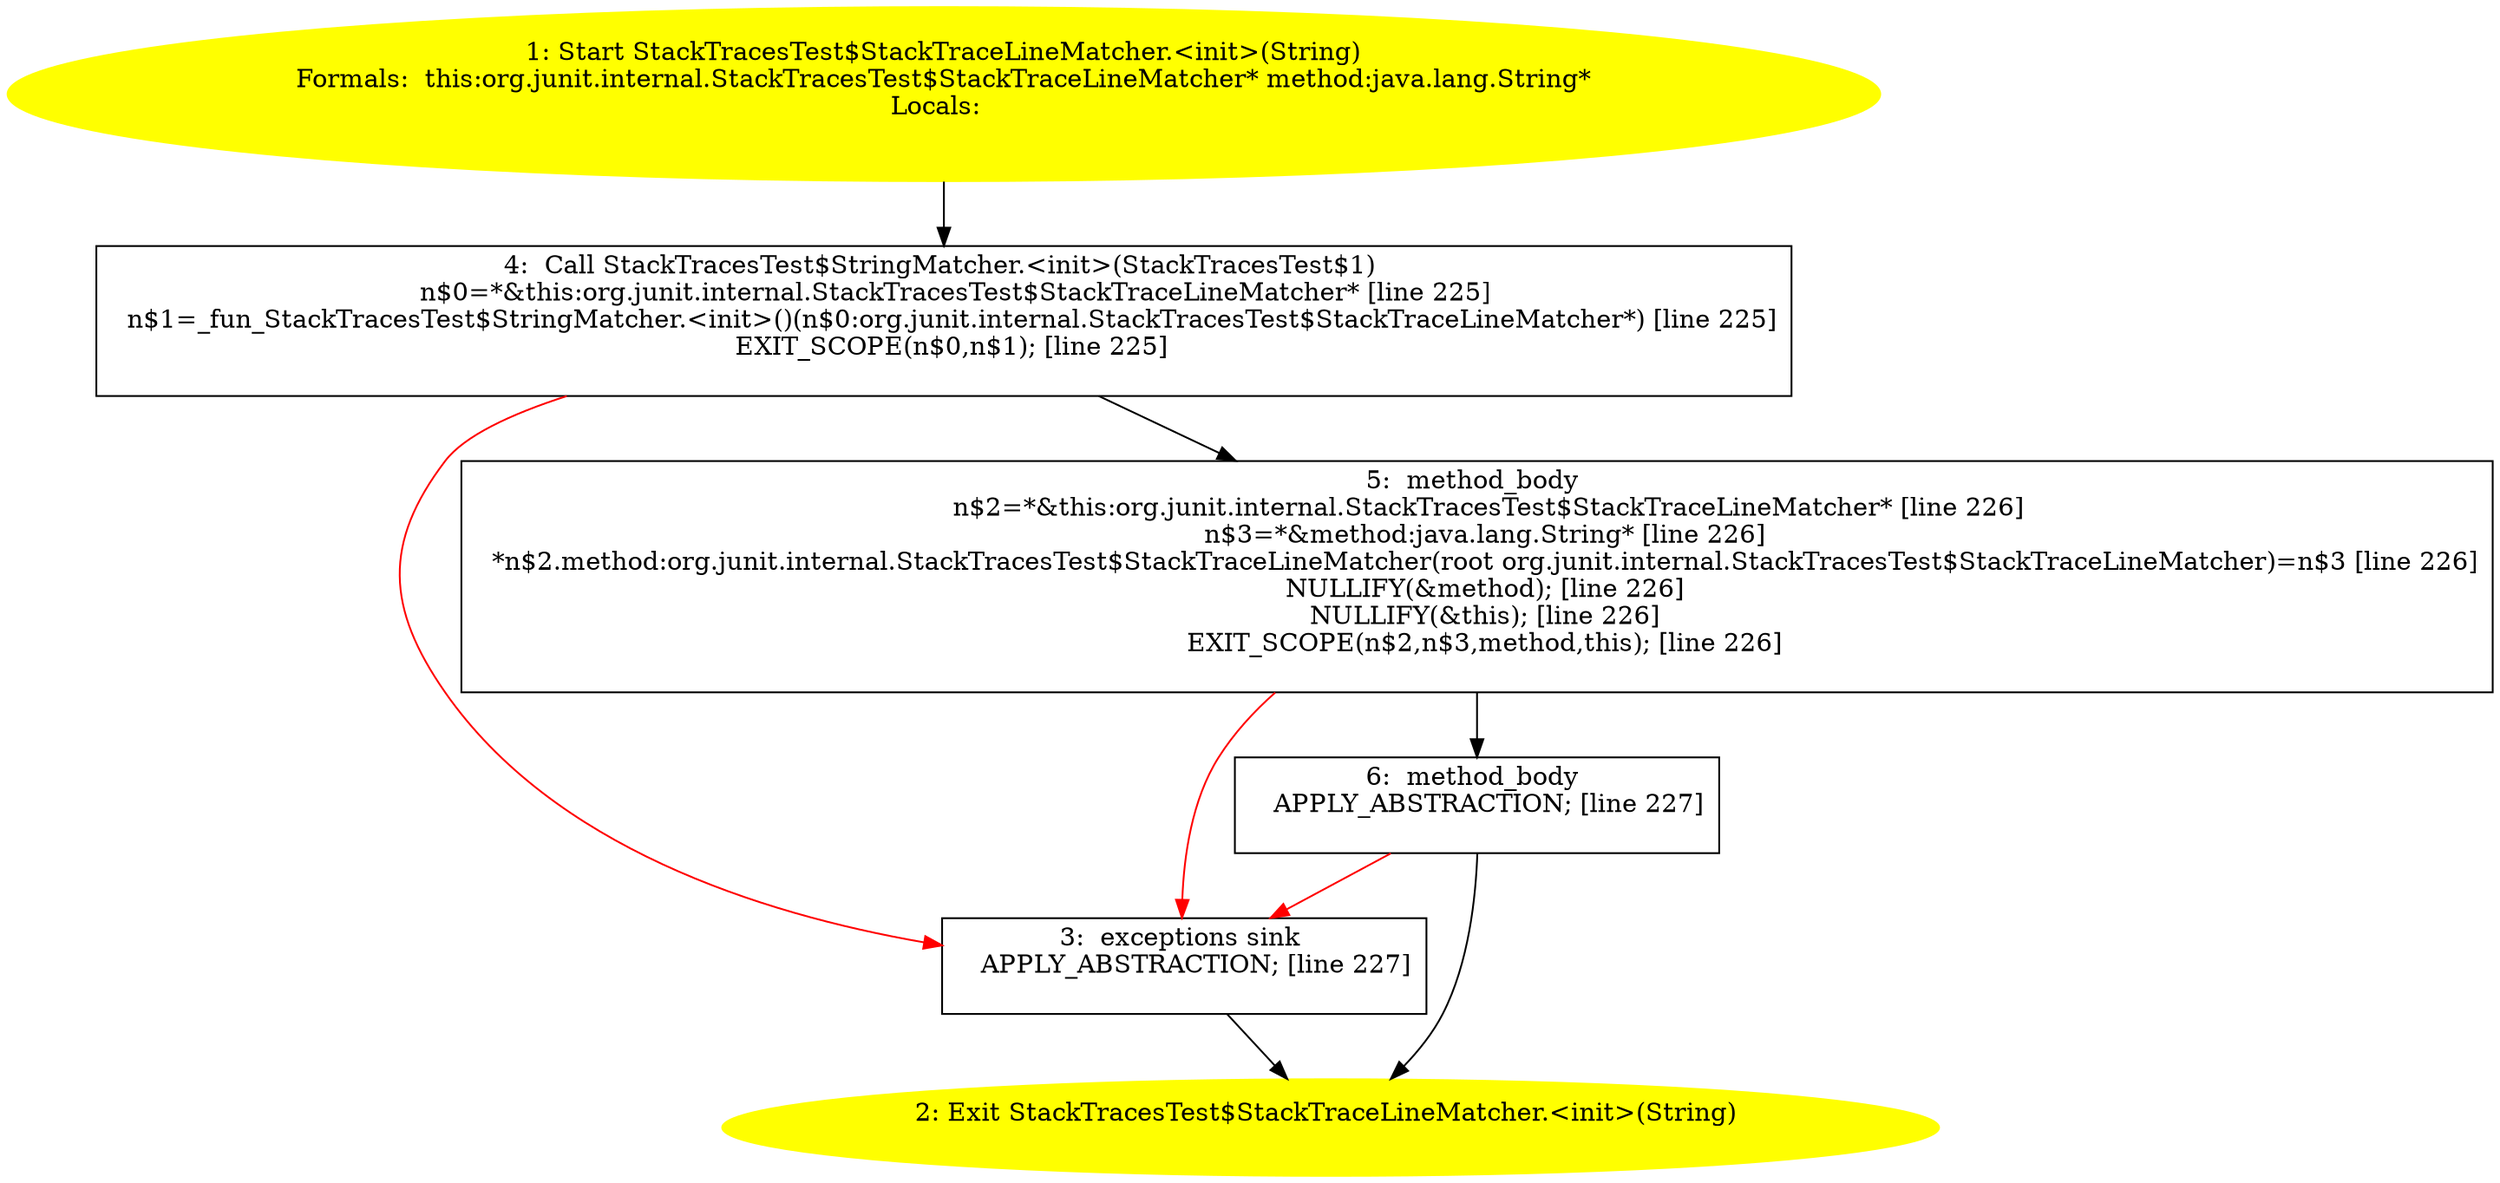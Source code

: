 /* @generated */
digraph cfg {
"org.junit.internal.StackTracesTest$StackTraceLineMatcher.<init>(java.lang.String).8c2fbc77709c971c439b25b9ca025f30_1" [label="1: Start StackTracesTest$StackTraceLineMatcher.<init>(String)\nFormals:  this:org.junit.internal.StackTracesTest$StackTraceLineMatcher* method:java.lang.String*\nLocals:  \n  " color=yellow style=filled]
	

	 "org.junit.internal.StackTracesTest$StackTraceLineMatcher.<init>(java.lang.String).8c2fbc77709c971c439b25b9ca025f30_1" -> "org.junit.internal.StackTracesTest$StackTraceLineMatcher.<init>(java.lang.String).8c2fbc77709c971c439b25b9ca025f30_4" ;
"org.junit.internal.StackTracesTest$StackTraceLineMatcher.<init>(java.lang.String).8c2fbc77709c971c439b25b9ca025f30_2" [label="2: Exit StackTracesTest$StackTraceLineMatcher.<init>(String) \n  " color=yellow style=filled]
	

"org.junit.internal.StackTracesTest$StackTraceLineMatcher.<init>(java.lang.String).8c2fbc77709c971c439b25b9ca025f30_3" [label="3:  exceptions sink \n   APPLY_ABSTRACTION; [line 227]\n " shape="box"]
	

	 "org.junit.internal.StackTracesTest$StackTraceLineMatcher.<init>(java.lang.String).8c2fbc77709c971c439b25b9ca025f30_3" -> "org.junit.internal.StackTracesTest$StackTraceLineMatcher.<init>(java.lang.String).8c2fbc77709c971c439b25b9ca025f30_2" ;
"org.junit.internal.StackTracesTest$StackTraceLineMatcher.<init>(java.lang.String).8c2fbc77709c971c439b25b9ca025f30_4" [label="4:  Call StackTracesTest$StringMatcher.<init>(StackTracesTest$1) \n   n$0=*&this:org.junit.internal.StackTracesTest$StackTraceLineMatcher* [line 225]\n  n$1=_fun_StackTracesTest$StringMatcher.<init>()(n$0:org.junit.internal.StackTracesTest$StackTraceLineMatcher*) [line 225]\n  EXIT_SCOPE(n$0,n$1); [line 225]\n " shape="box"]
	

	 "org.junit.internal.StackTracesTest$StackTraceLineMatcher.<init>(java.lang.String).8c2fbc77709c971c439b25b9ca025f30_4" -> "org.junit.internal.StackTracesTest$StackTraceLineMatcher.<init>(java.lang.String).8c2fbc77709c971c439b25b9ca025f30_5" ;
	 "org.junit.internal.StackTracesTest$StackTraceLineMatcher.<init>(java.lang.String).8c2fbc77709c971c439b25b9ca025f30_4" -> "org.junit.internal.StackTracesTest$StackTraceLineMatcher.<init>(java.lang.String).8c2fbc77709c971c439b25b9ca025f30_3" [color="red" ];
"org.junit.internal.StackTracesTest$StackTraceLineMatcher.<init>(java.lang.String).8c2fbc77709c971c439b25b9ca025f30_5" [label="5:  method_body \n   n$2=*&this:org.junit.internal.StackTracesTest$StackTraceLineMatcher* [line 226]\n  n$3=*&method:java.lang.String* [line 226]\n  *n$2.method:org.junit.internal.StackTracesTest$StackTraceLineMatcher(root org.junit.internal.StackTracesTest$StackTraceLineMatcher)=n$3 [line 226]\n  NULLIFY(&method); [line 226]\n  NULLIFY(&this); [line 226]\n  EXIT_SCOPE(n$2,n$3,method,this); [line 226]\n " shape="box"]
	

	 "org.junit.internal.StackTracesTest$StackTraceLineMatcher.<init>(java.lang.String).8c2fbc77709c971c439b25b9ca025f30_5" -> "org.junit.internal.StackTracesTest$StackTraceLineMatcher.<init>(java.lang.String).8c2fbc77709c971c439b25b9ca025f30_6" ;
	 "org.junit.internal.StackTracesTest$StackTraceLineMatcher.<init>(java.lang.String).8c2fbc77709c971c439b25b9ca025f30_5" -> "org.junit.internal.StackTracesTest$StackTraceLineMatcher.<init>(java.lang.String).8c2fbc77709c971c439b25b9ca025f30_3" [color="red" ];
"org.junit.internal.StackTracesTest$StackTraceLineMatcher.<init>(java.lang.String).8c2fbc77709c971c439b25b9ca025f30_6" [label="6:  method_body \n   APPLY_ABSTRACTION; [line 227]\n " shape="box"]
	

	 "org.junit.internal.StackTracesTest$StackTraceLineMatcher.<init>(java.lang.String).8c2fbc77709c971c439b25b9ca025f30_6" -> "org.junit.internal.StackTracesTest$StackTraceLineMatcher.<init>(java.lang.String).8c2fbc77709c971c439b25b9ca025f30_2" ;
	 "org.junit.internal.StackTracesTest$StackTraceLineMatcher.<init>(java.lang.String).8c2fbc77709c971c439b25b9ca025f30_6" -> "org.junit.internal.StackTracesTest$StackTraceLineMatcher.<init>(java.lang.String).8c2fbc77709c971c439b25b9ca025f30_3" [color="red" ];
}
